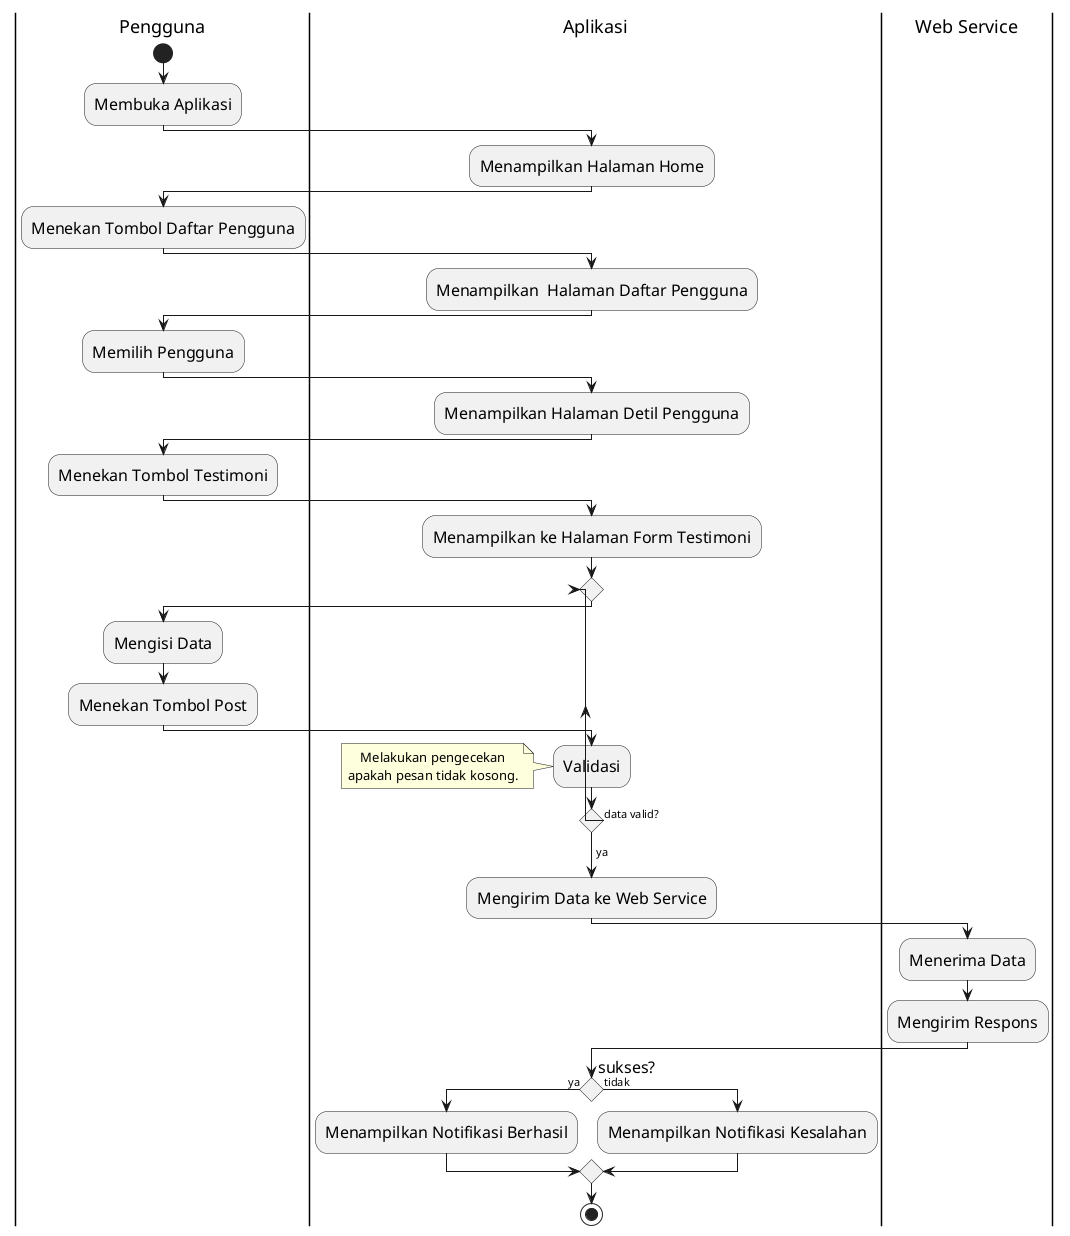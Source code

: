 @startuml
'https://plantuml.com/activity-diagram-beta
skinparam defaultTextAlignment center
skinparam activityFontSize 16
skinparam conditionStyle diamond
|Pengguna|
start
:Membuka Aplikasi;
|Aplikasi|
:Menampilkan Halaman Home;
|Pengguna|
:Menekan Tombol Daftar Pengguna;
|Aplikasi|
:Menampilkan  Halaman Daftar Pengguna;
|Pengguna|
:Memilih Pengguna;
|Aplikasi|
:Menampilkan Halaman Detil Pengguna;
|Pengguna|
:Menekan Tombol Testimoni;
|Aplikasi|
:Menampilkan ke Halaman Form Testimoni;
repeat
    |Pengguna|
    :Mengisi Data;
    :Menekan Tombol Post;
    |Aplikasi|
    :Validasi;
repeat while (data valid?) is (tidak)
->ya;

note left
  Melakukan pengecekan
  apakah pesan tidak kosong.
end note
:Mengirim Data ke Web Service;
|Web Service|
:Menerima Data;
:Mengirim Respons;
|Aplikasi|
if(sukses?) then (ya)
    :Menampilkan Notifikasi Berhasil;
else(tidak)
    :Menampilkan Notifikasi Kesalahan;
endif
stop
@enduml
